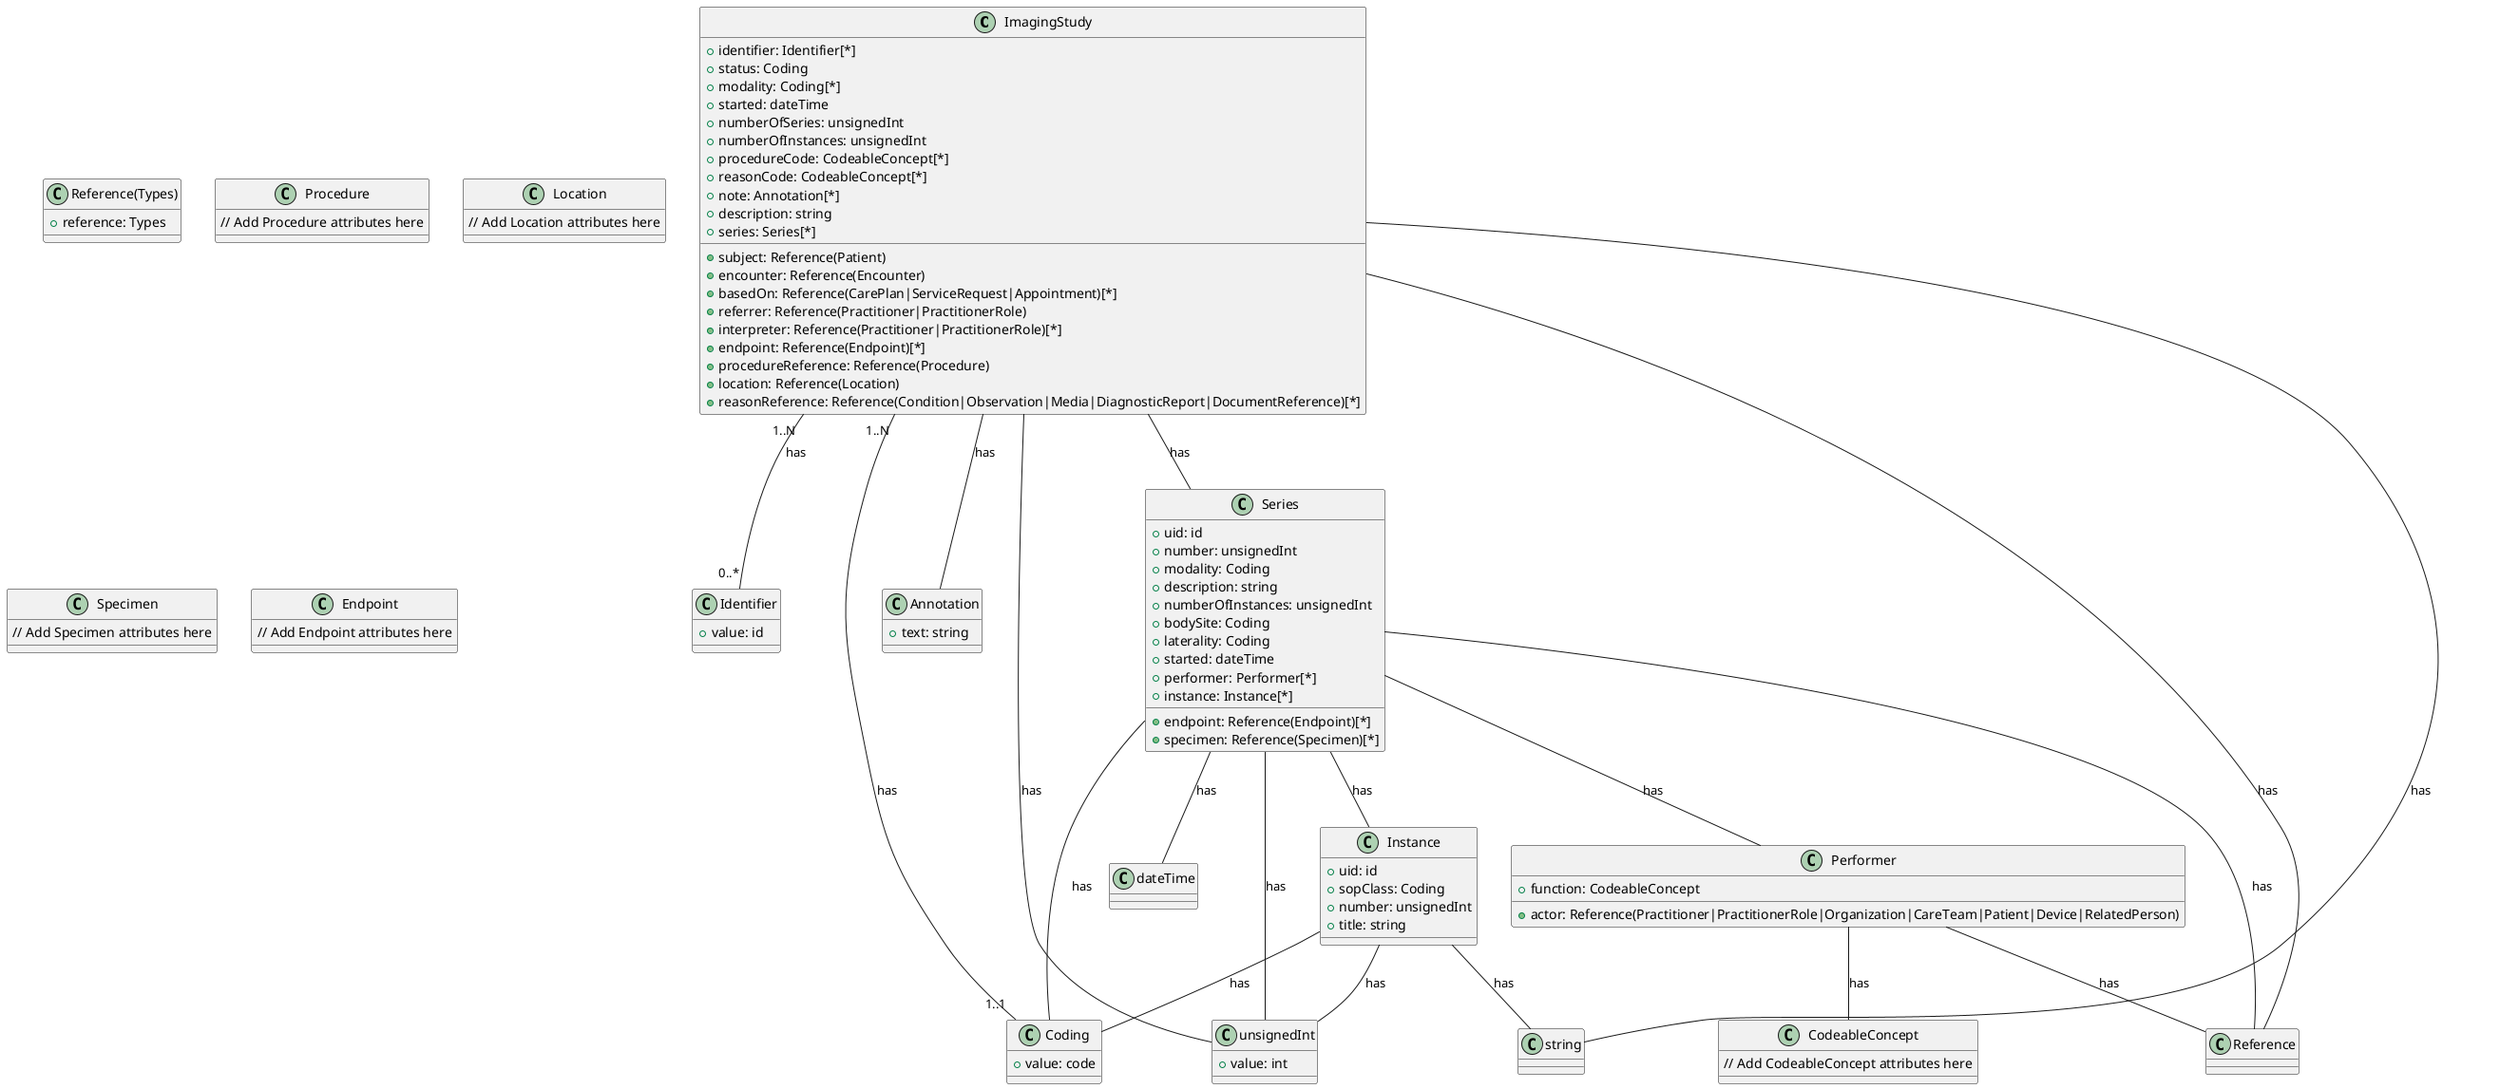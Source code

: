 @startuml
class ImagingStudy {
  + identifier: Identifier[*]
  + status: Coding
  + modality: Coding[*]
  + subject: Reference(Patient)
  + encounter: Reference(Encounter)
  + started: dateTime
  + basedOn: Reference(CarePlan|ServiceRequest|Appointment)[*]
  + referrer: Reference(Practitioner|PractitionerRole)
  + interpreter: Reference(Practitioner|PractitionerRole)[*]
  + endpoint: Reference(Endpoint)[*]
  + numberOfSeries: unsignedInt
  + numberOfInstances: unsignedInt
  + procedureReference: Reference(Procedure)
  + procedureCode: CodeableConcept[*]
  + location: Reference(Location)
  + reasonCode: CodeableConcept[*]
  + reasonReference: Reference(Condition|Observation|Media|DiagnosticReport|DocumentReference)[*]
  + note: Annotation[*]
  + description: string
  + series: Series[*]
}

class Identifier {
  + value: id
}

class Coding {
  + value: code
}

class Reference(Types) {
  + reference: Types
}

class Annotation {
  + text: string
}

class unsignedInt {
  + value: int
}

class Procedure {
  // Add Procedure attributes here
}

class Location {
  // Add Location attributes here
}

class CodeableConcept {
  // Add CodeableConcept attributes here
}

class Series {
  + uid: id
  + number: unsignedInt
  + modality: Coding
  + description: string
  + numberOfInstances: unsignedInt
  + endpoint: Reference(Endpoint)[*]
  + bodySite: Coding
  + laterality: Coding
  + specimen: Reference(Specimen)[*]
  + started: dateTime
  + performer: Performer[*]
  + instance: Instance[*]
}

class Performer {
  + function: CodeableConcept
  + actor: Reference(Practitioner|PractitionerRole|Organization|CareTeam|Patient|Device|RelatedPerson)
}

class Specimen {
  // Add Specimen attributes here
}

class Instance {
  + uid: id
  + sopClass: Coding
  + number: unsignedInt
  + title: string
}

class Endpoint {
  // Add Endpoint attributes here
}

ImagingStudy "1..N" -- "0..*" Identifier : has
ImagingStudy "1..N" -- "1..1" Coding : has
ImagingStudy -- Reference : has
ImagingStudy -- Annotation : has
ImagingStudy -- string : has
ImagingStudy -- unsignedInt : has
ImagingStudy -- Series : has

Series -- Coding : has
Series -- Reference : has
Series -- unsignedInt : has
Series -- dateTime : has
Series -- Performer : has
Series -- Instance : has

Performer -- CodeableConcept : has
Performer -- Reference : has

Instance -- Coding : has
Instance -- unsignedInt : has
Instance -- string : has
@enduml
